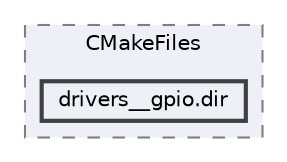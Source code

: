 digraph "build/zephyr/drivers/gpio/CMakeFiles/drivers__gpio.dir"
{
 // LATEX_PDF_SIZE
  bgcolor="transparent";
  edge [fontname=Helvetica,fontsize=10,labelfontname=Helvetica,labelfontsize=10];
  node [fontname=Helvetica,fontsize=10,shape=box,height=0.2,width=0.4];
  compound=true
  subgraph clusterdir_11e91e2beca8378e5eecab951590ad36 {
    graph [ bgcolor="#edf0f7", pencolor="grey50", label="CMakeFiles", fontname=Helvetica,fontsize=10 style="filled,dashed", URL="dir_11e91e2beca8378e5eecab951590ad36.html",tooltip=""]
  dir_a049c12041e77eba0ebc67365fb1944a [label="drivers__gpio.dir", fillcolor="#edf0f7", color="grey25", style="filled,bold", URL="dir_a049c12041e77eba0ebc67365fb1944a.html",tooltip=""];
  }
}
